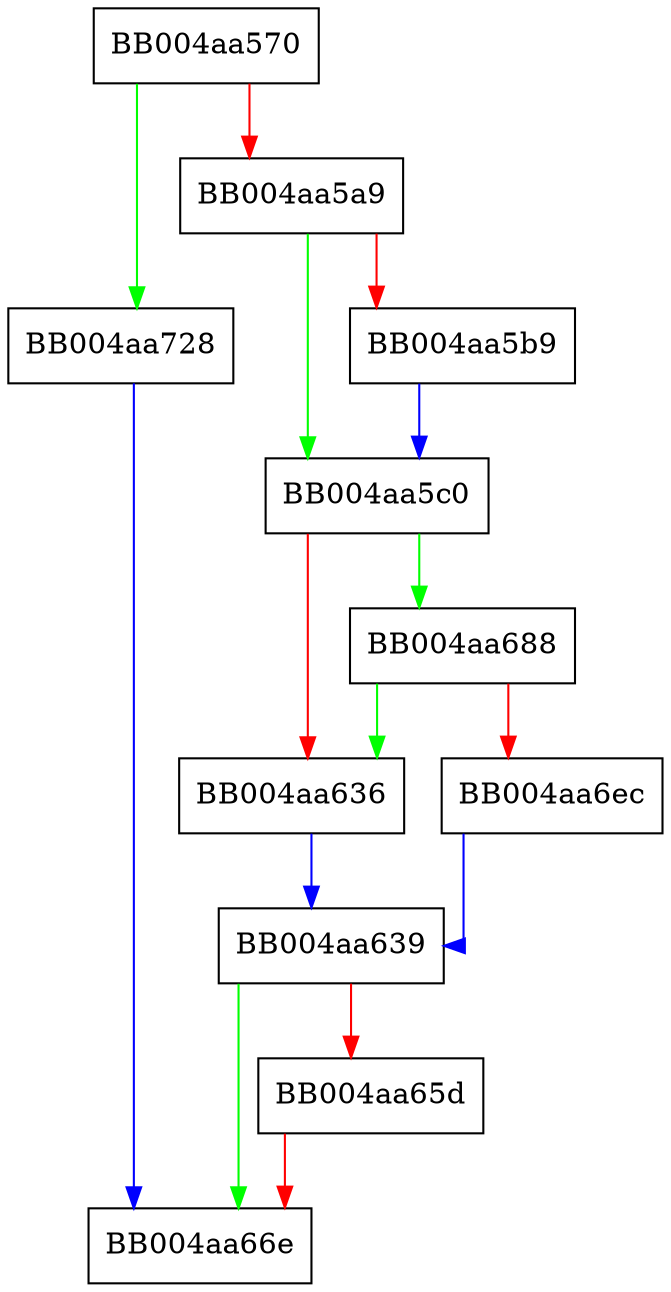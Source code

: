 digraph tls13_update_key {
  node [shape="box"];
  graph [splines=ortho];
  BB004aa570 -> BB004aa728 [color="green"];
  BB004aa570 -> BB004aa5a9 [color="red"];
  BB004aa5a9 -> BB004aa5c0 [color="green"];
  BB004aa5a9 -> BB004aa5b9 [color="red"];
  BB004aa5b9 -> BB004aa5c0 [color="blue"];
  BB004aa5c0 -> BB004aa688 [color="green"];
  BB004aa5c0 -> BB004aa636 [color="red"];
  BB004aa636 -> BB004aa639 [color="blue"];
  BB004aa639 -> BB004aa66e [color="green"];
  BB004aa639 -> BB004aa65d [color="red"];
  BB004aa65d -> BB004aa66e [color="red"];
  BB004aa688 -> BB004aa636 [color="green"];
  BB004aa688 -> BB004aa6ec [color="red"];
  BB004aa6ec -> BB004aa639 [color="blue"];
  BB004aa728 -> BB004aa66e [color="blue"];
}